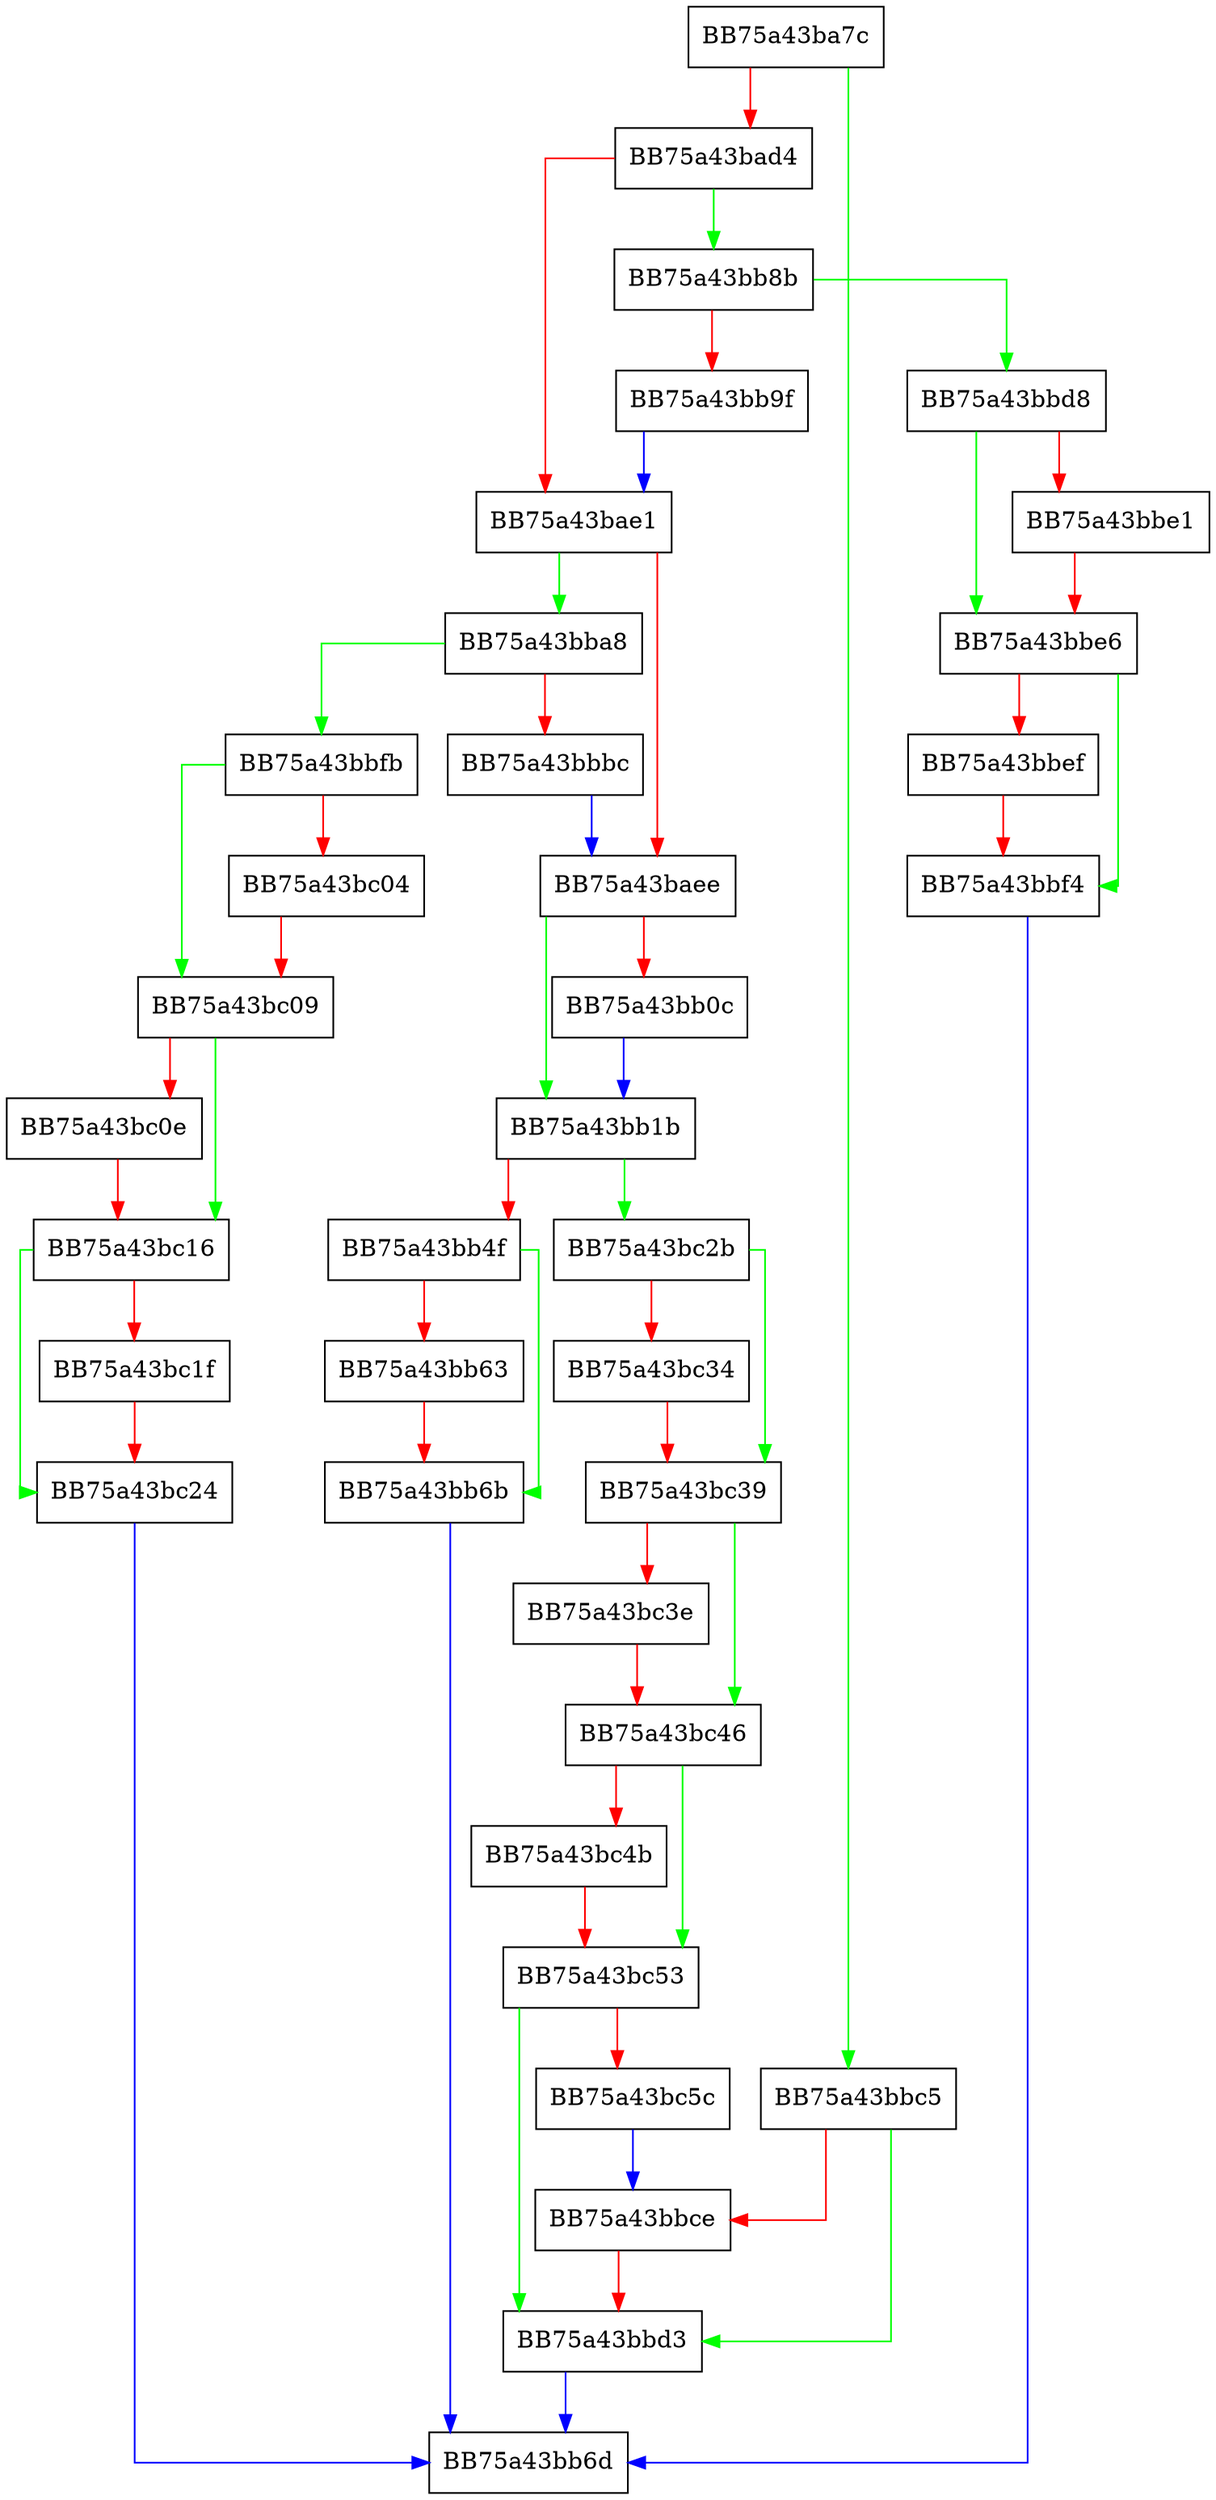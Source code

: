 digraph GetRegKeyFromRecord {
  node [shape="box"];
  graph [splines=ortho];
  BB75a43ba7c -> BB75a43bbc5 [color="green"];
  BB75a43ba7c -> BB75a43bad4 [color="red"];
  BB75a43bad4 -> BB75a43bb8b [color="green"];
  BB75a43bad4 -> BB75a43bae1 [color="red"];
  BB75a43bae1 -> BB75a43bba8 [color="green"];
  BB75a43bae1 -> BB75a43baee [color="red"];
  BB75a43baee -> BB75a43bb1b [color="green"];
  BB75a43baee -> BB75a43bb0c [color="red"];
  BB75a43bb0c -> BB75a43bb1b [color="blue"];
  BB75a43bb1b -> BB75a43bc2b [color="green"];
  BB75a43bb1b -> BB75a43bb4f [color="red"];
  BB75a43bb4f -> BB75a43bb6b [color="green"];
  BB75a43bb4f -> BB75a43bb63 [color="red"];
  BB75a43bb63 -> BB75a43bb6b [color="red"];
  BB75a43bb6b -> BB75a43bb6d [color="blue"];
  BB75a43bb8b -> BB75a43bbd8 [color="green"];
  BB75a43bb8b -> BB75a43bb9f [color="red"];
  BB75a43bb9f -> BB75a43bae1 [color="blue"];
  BB75a43bba8 -> BB75a43bbfb [color="green"];
  BB75a43bba8 -> BB75a43bbbc [color="red"];
  BB75a43bbbc -> BB75a43baee [color="blue"];
  BB75a43bbc5 -> BB75a43bbd3 [color="green"];
  BB75a43bbc5 -> BB75a43bbce [color="red"];
  BB75a43bbce -> BB75a43bbd3 [color="red"];
  BB75a43bbd3 -> BB75a43bb6d [color="blue"];
  BB75a43bbd8 -> BB75a43bbe6 [color="green"];
  BB75a43bbd8 -> BB75a43bbe1 [color="red"];
  BB75a43bbe1 -> BB75a43bbe6 [color="red"];
  BB75a43bbe6 -> BB75a43bbf4 [color="green"];
  BB75a43bbe6 -> BB75a43bbef [color="red"];
  BB75a43bbef -> BB75a43bbf4 [color="red"];
  BB75a43bbf4 -> BB75a43bb6d [color="blue"];
  BB75a43bbfb -> BB75a43bc09 [color="green"];
  BB75a43bbfb -> BB75a43bc04 [color="red"];
  BB75a43bc04 -> BB75a43bc09 [color="red"];
  BB75a43bc09 -> BB75a43bc16 [color="green"];
  BB75a43bc09 -> BB75a43bc0e [color="red"];
  BB75a43bc0e -> BB75a43bc16 [color="red"];
  BB75a43bc16 -> BB75a43bc24 [color="green"];
  BB75a43bc16 -> BB75a43bc1f [color="red"];
  BB75a43bc1f -> BB75a43bc24 [color="red"];
  BB75a43bc24 -> BB75a43bb6d [color="blue"];
  BB75a43bc2b -> BB75a43bc39 [color="green"];
  BB75a43bc2b -> BB75a43bc34 [color="red"];
  BB75a43bc34 -> BB75a43bc39 [color="red"];
  BB75a43bc39 -> BB75a43bc46 [color="green"];
  BB75a43bc39 -> BB75a43bc3e [color="red"];
  BB75a43bc3e -> BB75a43bc46 [color="red"];
  BB75a43bc46 -> BB75a43bc53 [color="green"];
  BB75a43bc46 -> BB75a43bc4b [color="red"];
  BB75a43bc4b -> BB75a43bc53 [color="red"];
  BB75a43bc53 -> BB75a43bbd3 [color="green"];
  BB75a43bc53 -> BB75a43bc5c [color="red"];
  BB75a43bc5c -> BB75a43bbce [color="blue"];
}